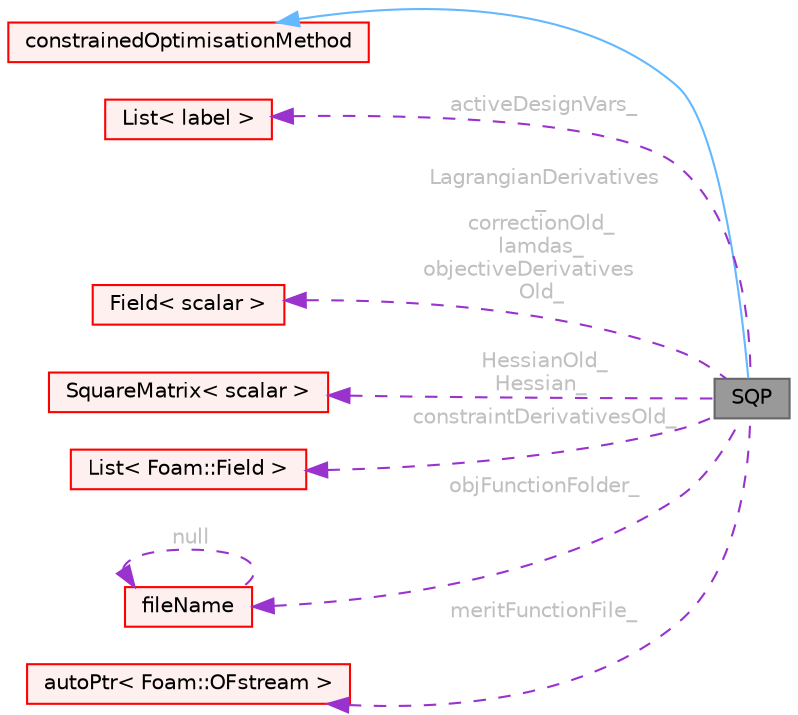 digraph "SQP"
{
 // LATEX_PDF_SIZE
  bgcolor="transparent";
  edge [fontname=Helvetica,fontsize=10,labelfontname=Helvetica,labelfontsize=10];
  node [fontname=Helvetica,fontsize=10,shape=box,height=0.2,width=0.4];
  rankdir="LR";
  Node1 [id="Node000001",label="SQP",height=0.2,width=0.4,color="gray40", fillcolor="grey60", style="filled", fontcolor="black",tooltip="The quasi-Newton SQP formula for constrained optimisation."];
  Node2 -> Node1 [id="edge1_Node000001_Node000002",dir="back",color="steelblue1",style="solid",tooltip=" "];
  Node2 [id="Node000002",label="constrainedOptimisationMethod",height=0.2,width=0.4,color="red", fillcolor="#FFF0F0", style="filled",URL="$classFoam_1_1constrainedOptimisationMethod.html",tooltip="Abstract base class for optimisation methods supporting constraints. Does not add functionality to up..."];
  Node62 -> Node1 [id="edge2_Node000001_Node000062",dir="back",color="darkorchid3",style="dashed",tooltip=" ",label=" activeDesignVars_",fontcolor="grey" ];
  Node62 [id="Node000062",label="List\< label \>",height=0.2,width=0.4,color="red", fillcolor="#FFF0F0", style="filled",URL="$classFoam_1_1List.html",tooltip=" "];
  Node56 -> Node1 [id="edge3_Node000001_Node000056",dir="back",color="darkorchid3",style="dashed",tooltip=" ",label=" LagrangianDerivatives\l_\ncorrectionOld_\nlamdas_\nobjectiveDerivatives\lOld_",fontcolor="grey" ];
  Node56 [id="Node000056",label="Field\< scalar \>",height=0.2,width=0.4,color="red", fillcolor="#FFF0F0", style="filled",URL="$classFoam_1_1Field.html",tooltip=" "];
  Node64 -> Node1 [id="edge4_Node000001_Node000064",dir="back",color="darkorchid3",style="dashed",tooltip=" ",label=" HessianOld_\nHessian_",fontcolor="grey" ];
  Node64 [id="Node000064",label="SquareMatrix\< scalar \>",height=0.2,width=0.4,color="red", fillcolor="#FFF0F0", style="filled",URL="$classFoam_1_1SquareMatrix.html",tooltip=" "];
  Node69 -> Node1 [id="edge5_Node000001_Node000069",dir="back",color="darkorchid3",style="dashed",tooltip=" ",label=" constraintDerivativesOld_",fontcolor="grey" ];
  Node69 [id="Node000069",label="List\< Foam::Field \>",height=0.2,width=0.4,color="red", fillcolor="#FFF0F0", style="filled",URL="$classFoam_1_1List.html",tooltip=" "];
  Node71 -> Node1 [id="edge6_Node000001_Node000071",dir="back",color="darkorchid3",style="dashed",tooltip=" ",label=" objFunctionFolder_",fontcolor="grey" ];
  Node71 [id="Node000071",label="fileName",height=0.2,width=0.4,color="red", fillcolor="#FFF0F0", style="filled",URL="$classFoam_1_1fileName.html",tooltip="A class for handling file names."];
  Node71 -> Node71 [id="edge7_Node000071_Node000071",dir="back",color="darkorchid3",style="dashed",tooltip=" ",label=" null",fontcolor="grey" ];
  Node72 -> Node1 [id="edge8_Node000001_Node000072",dir="back",color="darkorchid3",style="dashed",tooltip=" ",label=" meritFunctionFile_",fontcolor="grey" ];
  Node72 [id="Node000072",label="autoPtr\< Foam::OFstream \>",height=0.2,width=0.4,color="red", fillcolor="#FFF0F0", style="filled",URL="$classFoam_1_1autoPtr.html",tooltip=" "];
}
